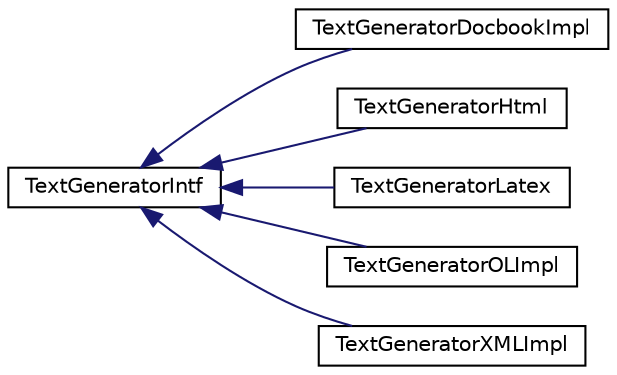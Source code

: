 digraph "Graphical Class Hierarchy"
{
 // INTERACTIVE_SVG=YES
  edge [fontname="Helvetica",fontsize="10",labelfontname="Helvetica",labelfontsize="10"];
  node [fontname="Helvetica",fontsize="10",shape=record];
  rankdir="LR";
  Node0 [label="TextGeneratorIntf",height=0.2,width=0.4,color="black", fillcolor="white", style="filled",URL="$d0/dcf/class_text_generator_intf.html",tooltip="Abstract interface for a hyperlinked text fragment. "];
  Node0 -> Node1 [dir="back",color="midnightblue",fontsize="10",style="solid",fontname="Helvetica"];
  Node1 [label="TextGeneratorDocbookImpl",height=0.2,width=0.4,color="black", fillcolor="white", style="filled",URL="$dd/daa/class_text_generator_docbook_impl.html"];
  Node0 -> Node2 [dir="back",color="midnightblue",fontsize="10",style="solid",fontname="Helvetica"];
  Node2 [label="TextGeneratorHtml",height=0.2,width=0.4,color="black", fillcolor="white", style="filled",URL="$d7/d8a/class_text_generator_html.html"];
  Node0 -> Node3 [dir="back",color="midnightblue",fontsize="10",style="solid",fontname="Helvetica"];
  Node3 [label="TextGeneratorLatex",height=0.2,width=0.4,color="black", fillcolor="white", style="filled",URL="$d7/d67/class_text_generator_latex.html"];
  Node0 -> Node4 [dir="back",color="midnightblue",fontsize="10",style="solid",fontname="Helvetica"];
  Node4 [label="TextGeneratorOLImpl",height=0.2,width=0.4,color="black", fillcolor="white", style="filled",URL="$db/d2b/class_text_generator_o_l_impl.html",tooltip="Implements TextGeneratorIntf for an OutputDocInterface stream. "];
  Node0 -> Node5 [dir="back",color="midnightblue",fontsize="10",style="solid",fontname="Helvetica"];
  Node5 [label="TextGeneratorXMLImpl",height=0.2,width=0.4,color="black", fillcolor="white", style="filled",URL="$db/d9f/class_text_generator_x_m_l_impl.html",tooltip="Implements TextGeneratorIntf for an XML stream. "];
}
